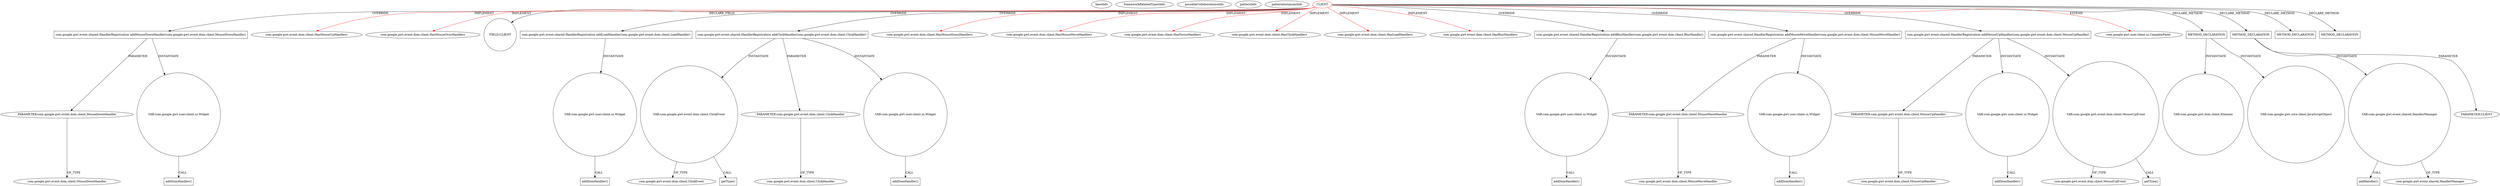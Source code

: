 digraph {
baseInfo[graphId=614,category="pattern",isAnonymous=false,possibleRelation=false]
frameworkRelatedTypesInfo[0="com.google.gwt.event.dom.client.HasMouseMoveHandlers",1="com.google.gwt.event.dom.client.HasFocusHandlers",2="com.google.gwt.event.dom.client.HasClickHandlers",3="com.google.gwt.event.dom.client.HasBlurHandlers",4="com.google.gwt.event.dom.client.HasMouseUpHandlers",5="com.google.gwt.user.client.ui.ComplexPanel",6="com.google.gwt.event.dom.client.HasMouseDownHandlers",7="com.google.gwt.event.dom.client.HasLoadHandlers",8="com.google.gwt.event.dom.client.HasMouseOverHandlers"]
possibleCollaborationsInfo[]
patternInfo[frequency=3.0,patternRootClient=0]
patternInstancesInfo[0="mguiral-GwtSvgLib~/mguiral-GwtSvgLib/GwtSvgLib-master/src/gwt/html5/svg/client/user/ui/SVGSymbolWidget.java~SVGSymbolWidget~3998",1="mguiral-GwtSvgLib~/mguiral-GwtSvgLib/GwtSvgLib-master/src/gwt/html5/svg/client/user/ui/SVGGraphicalWidget.java~SVGGraphicalWidget~3974",2="mguiral-GwtSvgLib~/mguiral-GwtSvgLib/GwtSvgLib-master/src/gwt/html5/svg/client/user/ui/SVGSwitchWidget.java~SVGSwitchWidget~4001"]
47[label="com.google.gwt.event.dom.client.MouseDownHandler",vertexType="FRAMEWORK_INTERFACE_TYPE",isFrameworkType=false]
46[label="PARAMETER:com.google.gwt.event.dom.client.MouseDownHandler",vertexType="PARAMETER_DECLARATION",isFrameworkType=false]
44[label="com.google.gwt.event.shared.HandlerRegistration addMouseDownHandler(com.google.gwt.event.dom.client.MouseDownHandler)",vertexType="OVERRIDING_METHOD_DECLARATION",isFrameworkType=false,shape=box]
0[label="CLIENT",vertexType="ROOT_CLIENT_CLASS_DECLARATION",isFrameworkType=false,color=red]
6[label="com.google.gwt.event.dom.client.HasMouseUpHandlers",vertexType="FRAMEWORK_INTERFACE_TYPE",isFrameworkType=false]
7[label="com.google.gwt.event.dom.client.HasMouseOverHandlers",vertexType="FRAMEWORK_INTERFACE_TYPE",isFrameworkType=false]
11[label="FIELD:CLIENT",vertexType="FIELD_DECLARATION",isFrameworkType=false,shape=circle]
94[label="com.google.gwt.event.shared.HandlerRegistration addLoadHandler(com.google.gwt.event.dom.client.LoadHandler)",vertexType="OVERRIDING_METHOD_DECLARATION",isFrameworkType=false,shape=box]
34[label="com.google.gwt.event.shared.HandlerRegistration addClickHandler(com.google.gwt.event.dom.client.ClickHandler)",vertexType="OVERRIDING_METHOD_DECLARATION",isFrameworkType=false,shape=box]
41[label="VAR:com.google.gwt.event.dom.client.ClickEvent",vertexType="VARIABLE_EXPRESION",isFrameworkType=false,shape=circle]
43[label="com.google.gwt.event.dom.client.ClickEvent",vertexType="FRAMEWORK_CLASS_TYPE",isFrameworkType=false]
42[label="getType()",vertexType="INSIDE_CALL",isFrameworkType=false,shape=box]
36[label="PARAMETER:com.google.gwt.event.dom.client.ClickHandler",vertexType="PARAMETER_DECLARATION",isFrameworkType=false]
37[label="com.google.gwt.event.dom.client.ClickHandler",vertexType="FRAMEWORK_INTERFACE_TYPE",isFrameworkType=false]
5[label="com.google.gwt.event.dom.client.HasMouseDownHandlers",vertexType="FRAMEWORK_INTERFACE_TYPE",isFrameworkType=false]
8[label="com.google.gwt.event.dom.client.HasMouseMoveHandlers",vertexType="FRAMEWORK_INTERFACE_TYPE",isFrameworkType=false]
2[label="com.google.gwt.event.dom.client.HasFocusHandlers",vertexType="FRAMEWORK_INTERFACE_TYPE",isFrameworkType=false]
4[label="com.google.gwt.event.dom.client.HasClickHandlers",vertexType="FRAMEWORK_INTERFACE_TYPE",isFrameworkType=false]
10[label="com.google.gwt.event.dom.client.HasLoadHandlers",vertexType="FRAMEWORK_INTERFACE_TYPE",isFrameworkType=false]
3[label="com.google.gwt.event.dom.client.HasBlurHandlers",vertexType="FRAMEWORK_INTERFACE_TYPE",isFrameworkType=false]
98[label="VAR:com.google.gwt.user.client.ui.Widget",vertexType="VARIABLE_EXPRESION",isFrameworkType=false,shape=circle]
99[label="addDomHandler()",vertexType="INSIDE_CALL",isFrameworkType=false,shape=box]
24[label="com.google.gwt.event.shared.HandlerRegistration addBlurHandler(com.google.gwt.event.dom.client.BlurHandler)",vertexType="OVERRIDING_METHOD_DECLARATION",isFrameworkType=false,shape=box]
48[label="VAR:com.google.gwt.user.client.ui.Widget",vertexType="VARIABLE_EXPRESION",isFrameworkType=false,shape=circle]
49[label="addDomHandler()",vertexType="INSIDE_CALL",isFrameworkType=false,shape=box]
38[label="VAR:com.google.gwt.user.client.ui.Widget",vertexType="VARIABLE_EXPRESION",isFrameworkType=false,shape=circle]
39[label="addDomHandler()",vertexType="INSIDE_CALL",isFrameworkType=false,shape=box]
28[label="VAR:com.google.gwt.user.client.ui.Widget",vertexType="VARIABLE_EXPRESION",isFrameworkType=false,shape=circle]
29[label="addDomHandler()",vertexType="INSIDE_CALL",isFrameworkType=false,shape=box]
74[label="com.google.gwt.event.shared.HandlerRegistration addMouseMoveHandler(com.google.gwt.event.dom.client.MouseMoveHandler)",vertexType="OVERRIDING_METHOD_DECLARATION",isFrameworkType=false,shape=box]
76[label="PARAMETER:com.google.gwt.event.dom.client.MouseMoveHandler",vertexType="PARAMETER_DECLARATION",isFrameworkType=false]
77[label="com.google.gwt.event.dom.client.MouseMoveHandler",vertexType="FRAMEWORK_INTERFACE_TYPE",isFrameworkType=false]
78[label="VAR:com.google.gwt.user.client.ui.Widget",vertexType="VARIABLE_EXPRESION",isFrameworkType=false,shape=circle]
79[label="addDomHandler()",vertexType="INSIDE_CALL",isFrameworkType=false,shape=box]
54[label="com.google.gwt.event.shared.HandlerRegistration addMouseUpHandler(com.google.gwt.event.dom.client.MouseUpHandler)",vertexType="OVERRIDING_METHOD_DECLARATION",isFrameworkType=false,shape=box]
56[label="PARAMETER:com.google.gwt.event.dom.client.MouseUpHandler",vertexType="PARAMETER_DECLARATION",isFrameworkType=false]
57[label="com.google.gwt.event.dom.client.MouseUpHandler",vertexType="FRAMEWORK_INTERFACE_TYPE",isFrameworkType=false]
58[label="VAR:com.google.gwt.user.client.ui.Widget",vertexType="VARIABLE_EXPRESION",isFrameworkType=false,shape=circle]
59[label="addDomHandler()",vertexType="INSIDE_CALL",isFrameworkType=false,shape=box]
61[label="VAR:com.google.gwt.event.dom.client.MouseUpEvent",vertexType="VARIABLE_EXPRESION",isFrameworkType=false,shape=circle]
63[label="com.google.gwt.event.dom.client.MouseUpEvent",vertexType="FRAMEWORK_CLASS_TYPE",isFrameworkType=false]
62[label="getType()",vertexType="INSIDE_CALL",isFrameworkType=false,shape=box]
1[label="com.google.gwt.user.client.ui.ComplexPanel",vertexType="FRAMEWORK_CLASS_TYPE",isFrameworkType=false]
119[label="METHOD_DECLARATION",vertexType="CLIENT_METHOD_DECLARATION",isFrameworkType=false,shape=box]
125[label="VAR:com.google.gwt.dom.client.Element",vertexType="VARIABLE_EXPRESION",isFrameworkType=false,shape=circle]
122[label="VAR:com.google.gwt.core.client.JavaScriptObject",vertexType="VARIABLE_EXPRESION",isFrameworkType=false,shape=circle]
104[label="METHOD_DECLARATION",vertexType="CLIENT_METHOD_DECLARATION",isFrameworkType=false,shape=box]
109[label="VAR:com.google.gwt.event.shared.HandlerManager",vertexType="VARIABLE_EXPRESION",isFrameworkType=false,shape=circle]
110[label="addHandler()",vertexType="INSIDE_CALL",isFrameworkType=false,shape=box]
111[label="com.google.gwt.event.shared.HandlerManager",vertexType="FRAMEWORK_CLASS_TYPE",isFrameworkType=false]
106[label="PARAMETER:CLIENT",vertexType="PARAMETER_DECLARATION",isFrameworkType=false]
133[label="METHOD_DECLARATION",vertexType="CLIENT_METHOD_DECLARATION",isFrameworkType=false,shape=box]
136[label="METHOD_DECLARATION",vertexType="CLIENT_METHOD_DECLARATION",isFrameworkType=false,shape=box]
0->8[label="IMPLEMENT",color=red]
0->2[label="IMPLEMENT",color=red]
56->57[label="OF_TYPE"]
0->44[label="OVERRIDE"]
0->4[label="IMPLEMENT",color=red]
78->79[label="CALL"]
98->99[label="CALL"]
0->94[label="OVERRIDE"]
46->47[label="OF_TYPE"]
41->43[label="OF_TYPE"]
119->125[label="INSTANTIATE"]
54->61[label="INSTANTIATE"]
58->59[label="CALL"]
0->74[label="OVERRIDE"]
41->42[label="CALL"]
0->136[label="DECLARE_METHOD"]
76->77[label="OF_TYPE"]
109->111[label="OF_TYPE"]
94->98[label="INSTANTIATE"]
0->54[label="OVERRIDE"]
0->3[label="IMPLEMENT",color=red]
0->34[label="OVERRIDE"]
0->6[label="IMPLEMENT",color=red]
24->28[label="INSTANTIATE"]
109->110[label="CALL"]
61->62[label="CALL"]
44->46[label="PARAMETER"]
0->1[label="EXTEND",color=red]
44->48[label="INSTANTIATE"]
0->119[label="DECLARE_METHOD"]
74->76[label="PARAMETER"]
38->39[label="CALL"]
0->133[label="DECLARE_METHOD"]
74->78[label="INSTANTIATE"]
0->5[label="IMPLEMENT",color=red]
34->36[label="PARAMETER"]
0->11[label="DECLARE_FIELD"]
0->24[label="OVERRIDE"]
0->104[label="DECLARE_METHOD"]
61->63[label="OF_TYPE"]
0->10[label="IMPLEMENT",color=red]
104->106[label="PARAMETER"]
0->7[label="IMPLEMENT",color=red]
34->38[label="INSTANTIATE"]
34->41[label="INSTANTIATE"]
54->58[label="INSTANTIATE"]
48->49[label="CALL"]
104->109[label="INSTANTIATE"]
28->29[label="CALL"]
36->37[label="OF_TYPE"]
119->122[label="INSTANTIATE"]
54->56[label="PARAMETER"]
}
